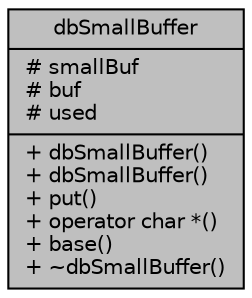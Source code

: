 digraph "dbSmallBuffer"
{
 // INTERACTIVE_SVG=YES
 // LATEX_PDF_SIZE
  edge [fontname="Helvetica",fontsize="10",labelfontname="Helvetica",labelfontsize="10"];
  node [fontname="Helvetica",fontsize="10",shape=record];
  Node1 [label="{dbSmallBuffer\n|# smallBuf\l# buf\l# used\l|+ dbSmallBuffer()\l+ dbSmallBuffer()\l+ put()\l+ operator char *()\l+ base()\l+ ~dbSmallBuffer()\l}",height=0.2,width=0.4,color="black", fillcolor="grey75", style="filled", fontcolor="black",tooltip=" "];
}

